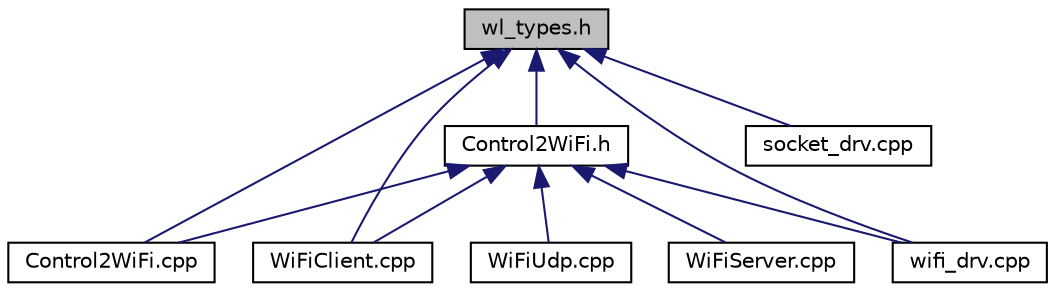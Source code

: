 digraph "wl_types.h"
{
 // LATEX_PDF_SIZE
  edge [fontname="Helvetica",fontsize="10",labelfontname="Helvetica",labelfontsize="10"];
  node [fontname="Helvetica",fontsize="10",shape=record];
  Node2 [label="wl_types.h",height=0.2,width=0.4,color="black", fillcolor="grey75", style="filled", fontcolor="black",tooltip=" "];
  Node2 -> Node3 [dir="back",color="midnightblue",fontsize="10",style="solid",fontname="Helvetica"];
  Node3 [label="Control2WiFi.h",height=0.2,width=0.4,color="black", fillcolor="white", style="filled",URL="$Control2WiFi_8h.html",tooltip=" "];
  Node3 -> Node4 [dir="back",color="midnightblue",fontsize="10",style="solid",fontname="Helvetica"];
  Node4 [label="Control2WiFi.cpp",height=0.2,width=0.4,color="black", fillcolor="white", style="filled",URL="$Control2WiFi_8cpp.html",tooltip=" "];
  Node3 -> Node5 [dir="back",color="midnightblue",fontsize="10",style="solid",fontname="Helvetica"];
  Node5 [label="WiFiClient.cpp",height=0.2,width=0.4,color="black", fillcolor="white", style="filled",URL="$WiFiClient_8cpp.html",tooltip=" "];
  Node3 -> Node6 [dir="back",color="midnightblue",fontsize="10",style="solid",fontname="Helvetica"];
  Node6 [label="WiFiServer.cpp",height=0.2,width=0.4,color="black", fillcolor="white", style="filled",URL="$WiFiServer_8cpp.html",tooltip=" "];
  Node3 -> Node7 [dir="back",color="midnightblue",fontsize="10",style="solid",fontname="Helvetica"];
  Node7 [label="WiFiUdp.cpp",height=0.2,width=0.4,color="black", fillcolor="white", style="filled",URL="$WiFiUdp_8cpp.html",tooltip=" "];
  Node3 -> Node8 [dir="back",color="midnightblue",fontsize="10",style="solid",fontname="Helvetica"];
  Node8 [label="wifi_drv.cpp",height=0.2,width=0.4,color="black", fillcolor="white", style="filled",URL="$wifi__drv_8cpp.html",tooltip=" "];
  Node2 -> Node4 [dir="back",color="midnightblue",fontsize="10",style="solid",fontname="Helvetica"];
  Node2 -> Node5 [dir="back",color="midnightblue",fontsize="10",style="solid",fontname="Helvetica"];
  Node2 -> Node8 [dir="back",color="midnightblue",fontsize="10",style="solid",fontname="Helvetica"];
  Node2 -> Node9 [dir="back",color="midnightblue",fontsize="10",style="solid",fontname="Helvetica"];
  Node9 [label="socket_drv.cpp",height=0.2,width=0.4,color="black", fillcolor="white", style="filled",URL="$socket__drv_8cpp.html",tooltip=" "];
}
